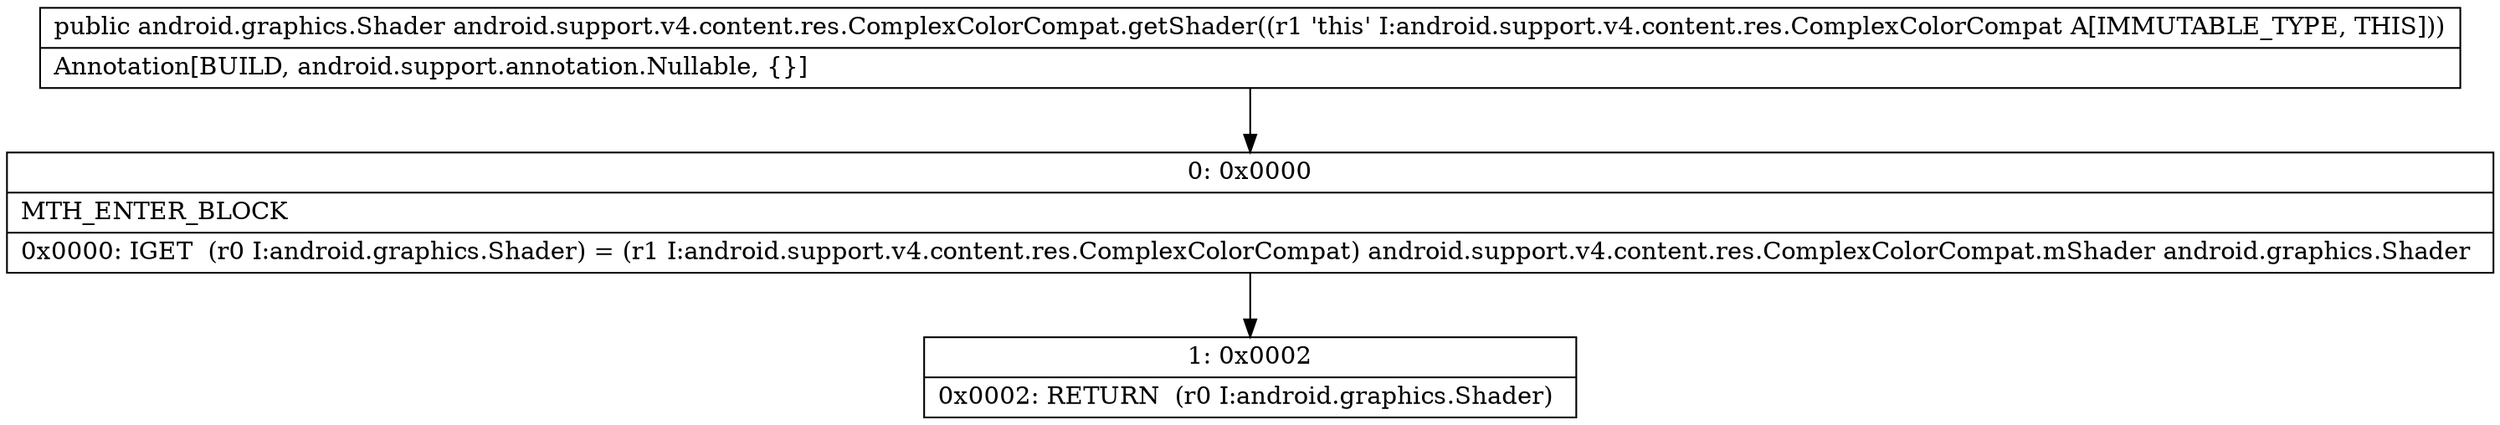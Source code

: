 digraph "CFG forandroid.support.v4.content.res.ComplexColorCompat.getShader()Landroid\/graphics\/Shader;" {
Node_0 [shape=record,label="{0\:\ 0x0000|MTH_ENTER_BLOCK\l|0x0000: IGET  (r0 I:android.graphics.Shader) = (r1 I:android.support.v4.content.res.ComplexColorCompat) android.support.v4.content.res.ComplexColorCompat.mShader android.graphics.Shader \l}"];
Node_1 [shape=record,label="{1\:\ 0x0002|0x0002: RETURN  (r0 I:android.graphics.Shader) \l}"];
MethodNode[shape=record,label="{public android.graphics.Shader android.support.v4.content.res.ComplexColorCompat.getShader((r1 'this' I:android.support.v4.content.res.ComplexColorCompat A[IMMUTABLE_TYPE, THIS]))  | Annotation[BUILD, android.support.annotation.Nullable, \{\}]\l}"];
MethodNode -> Node_0;
Node_0 -> Node_1;
}

